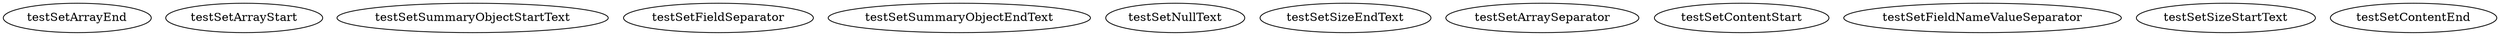digraph G {
testSetArrayEnd;
testSetArrayStart;
testSetSummaryObjectStartText;
testSetFieldSeparator;
testSetSummaryObjectEndText;
testSetNullText;
testSetSizeEndText;
testSetArraySeparator;
testSetContentStart;
testSetFieldNameValueSeparator;
testSetSizeStartText;
testSetContentEnd;
}